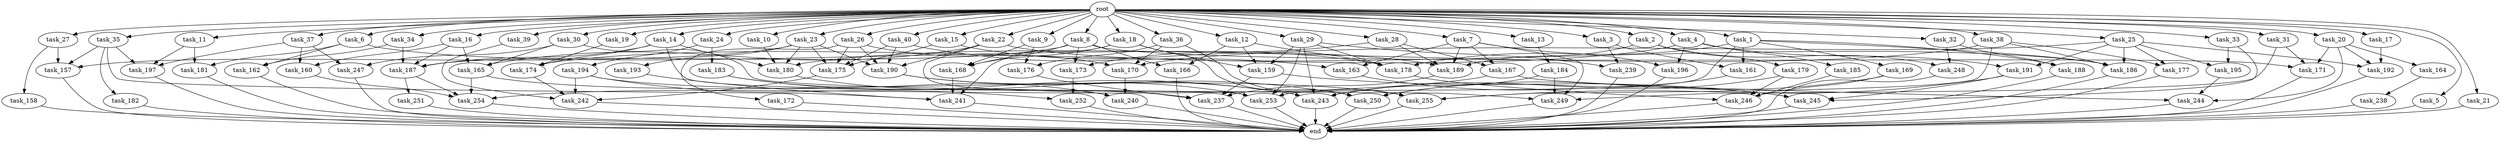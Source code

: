 digraph G {
  task_8 [size="102.400000"];
  task_239 [size="109951162777.600006"];
  task_173 [size="35218731827.200005"];
  task_158 [size="42090679500.800003"];
  task_17 [size="102.400000"];
  task_247 [size="97066260889.600006"];
  task_32 [size="102.400000"];
  root [size="0.000000"];
  task_242 [size="85040352460.800003"];
  task_157 [size="133143986176.000000"];
  task_161 [size="97066260889.600006"];
  task_159 [size="138297946931.200012"];
  task_26 [size="102.400000"];
  task_15 [size="102.400000"];
  task_252 [size="55834574848.000000"];
  task_251 [size="54975581388.800003"];
  task_167 [size="99643241267.200012"];
  task_255 [size="170080704921.600006"];
  task_166 [size="91053306675.200012"];
  task_33 [size="102.400000"];
  task_186 [size="191555541401.600006"];
  task_181 [size="127990025420.800003"];
  task_241 [size="118541097369.600006"];
  task_176 [size="63565515980.800003"];
  task_13 [size="102.400000"];
  task_30 [size="102.400000"];
  task_5 [size="102.400000"];
  task_183 [size="7730941132.800000"];
  task_6 [size="102.400000"];
  task_7 [size="102.400000"];
  task_240 [size="104797202022.400009"];
  task_22 [size="102.400000"];
  task_169 [size="42090679500.800003"];
  task_3 [size="102.400000"];
  task_179 [size="21474836480.000000"];
  task_187 [size="188119567564.800018"];
  task_164 [size="85899345920.000000"];
  task_188 [size="84181359001.600006"];
  task_162 [size="155477816115.200012"];
  task_193 [size="69578470195.199997"];
  task_35 [size="102.400000"];
  task_16 [size="102.400000"];
  task_191 [size="89335319756.800003"];
  task_175 [size="231928233984.000000"];
  task_253 [size="159772783411.200012"];
  task_189 [size="207017423667.200012"];
  task_160 [size="97066260889.600006"];
  task_182 [size="21474836480.000000"];
  task_245 [size="104797202022.400009"];
  task_12 [size="102.400000"];
  task_21 [size="102.400000"];
  task_18 [size="102.400000"];
  task_180 [size="170080704921.600006"];
  task_31 [size="102.400000"];
  task_244 [size="131425999257.600006"];
  task_9 [size="102.400000"];
  task_237 [size="98784247808.000000"];
  task_168 [size="56693568307.200005"];
  task_192 [size="241377162035.200012"];
  task_28 [size="102.400000"];
  task_174 [size="66142496358.400002"];
  task_177 [size="127990025420.800003"];
  task_29 [size="102.400000"];
  task_185 [size="3435973836.800000"];
  task_34 [size="102.400000"];
  task_10 [size="102.400000"];
  task_163 [size="140874927308.800018"];
  task_178 [size="188119567564.800018"];
  task_194 [size="7730941132.800000"];
  task_2 [size="102.400000"];
  task_171 [size="121118077747.200012"];
  end [size="0.000000"];
  task_184 [size="7730941132.800000"];
  task_197 [size="118541097369.600006"];
  task_39 [size="102.400000"];
  task_14 [size="102.400000"];
  task_24 [size="102.400000"];
  task_38 [size="102.400000"];
  task_195 [size="107374182400.000000"];
  task_243 [size="196709502156.800018"];
  task_19 [size="102.400000"];
  task_36 [size="102.400000"];
  task_196 [size="89335319756.800003"];
  task_170 [size="213889371340.800018"];
  task_25 [size="102.400000"];
  task_4 [size="102.400000"];
  task_40 [size="102.400000"];
  task_172 [size="85899345920.000000"];
  task_27 [size="102.400000"];
  task_254 [size="165785737625.600006"];
  task_23 [size="102.400000"];
  task_37 [size="102.400000"];
  task_165 [size="105656195481.600006"];
  task_1 [size="102.400000"];
  task_11 [size="102.400000"];
  task_190 [size="231928233984.000000"];
  task_249 [size="145169894604.800018"];
  task_20 [size="102.400000"];
  task_250 [size="32641751449.600002"];
  task_246 [size="61847529062.400002"];
  task_238 [size="30923764531.200001"];
  task_248 [size="63565515980.800003"];

  task_8 -> task_168 [size="209715200.000000"];
  task_8 -> task_166 [size="209715200.000000"];
  task_8 -> task_171 [size="209715200.000000"];
  task_8 -> task_187 [size="209715200.000000"];
  task_8 -> task_173 [size="209715200.000000"];
  task_239 -> end [size="1.000000"];
  task_173 -> task_252 [size="134217728.000000"];
  task_158 -> end [size="1.000000"];
  task_17 -> task_192 [size="679477248.000000"];
  task_247 -> end [size="1.000000"];
  task_32 -> task_188 [size="411041792.000000"];
  task_32 -> task_248 [size="411041792.000000"];
  root -> task_8 [size="1.000000"];
  root -> task_14 [size="1.000000"];
  root -> task_24 [size="1.000000"];
  root -> task_13 [size="1.000000"];
  root -> task_33 [size="1.000000"];
  root -> task_12 [size="1.000000"];
  root -> task_21 [size="1.000000"];
  root -> task_18 [size="1.000000"];
  root -> task_22 [size="1.000000"];
  root -> task_31 [size="1.000000"];
  root -> task_9 [size="1.000000"];
  root -> task_5 [size="1.000000"];
  root -> task_36 [size="1.000000"];
  root -> task_32 [size="1.000000"];
  root -> task_26 [size="1.000000"];
  root -> task_15 [size="1.000000"];
  root -> task_6 [size="1.000000"];
  root -> task_4 [size="1.000000"];
  root -> task_25 [size="1.000000"];
  root -> task_40 [size="1.000000"];
  root -> task_30 [size="1.000000"];
  root -> task_34 [size="1.000000"];
  root -> task_3 [size="1.000000"];
  root -> task_19 [size="1.000000"];
  root -> task_10 [size="1.000000"];
  root -> task_23 [size="1.000000"];
  root -> task_37 [size="1.000000"];
  root -> task_39 [size="1.000000"];
  root -> task_1 [size="1.000000"];
  root -> task_11 [size="1.000000"];
  root -> task_17 [size="1.000000"];
  root -> task_2 [size="1.000000"];
  root -> task_29 [size="1.000000"];
  root -> task_20 [size="1.000000"];
  root -> task_35 [size="1.000000"];
  root -> task_7 [size="1.000000"];
  root -> task_27 [size="1.000000"];
  root -> task_38 [size="1.000000"];
  root -> task_28 [size="1.000000"];
  root -> task_16 [size="1.000000"];
  task_242 -> end [size="1.000000"];
  task_157 -> end [size="1.000000"];
  task_161 -> task_250 [size="75497472.000000"];
  task_159 -> task_245 [size="209715200.000000"];
  task_159 -> task_237 [size="209715200.000000"];
  task_26 -> task_190 [size="838860800.000000"];
  task_26 -> task_172 [size="838860800.000000"];
  task_26 -> task_170 [size="838860800.000000"];
  task_26 -> task_175 [size="838860800.000000"];
  task_15 -> task_175 [size="209715200.000000"];
  task_15 -> task_178 [size="209715200.000000"];
  task_252 -> end [size="1.000000"];
  task_251 -> end [size="1.000000"];
  task_167 -> task_244 [size="411041792.000000"];
  task_167 -> task_254 [size="411041792.000000"];
  task_255 -> end [size="1.000000"];
  task_166 -> end [size="1.000000"];
  task_33 -> task_245 [size="209715200.000000"];
  task_33 -> task_195 [size="209715200.000000"];
  task_186 -> end [size="1.000000"];
  task_181 -> end [size="1.000000"];
  task_241 -> end [size="1.000000"];
  task_176 -> task_237 [size="209715200.000000"];
  task_13 -> task_184 [size="75497472.000000"];
  task_30 -> task_249 [size="411041792.000000"];
  task_30 -> task_165 [size="411041792.000000"];
  task_30 -> task_247 [size="411041792.000000"];
  task_5 -> end [size="1.000000"];
  task_183 -> task_240 [size="679477248.000000"];
  task_183 -> task_243 [size="679477248.000000"];
  task_6 -> task_181 [size="838860800.000000"];
  task_6 -> task_162 [size="838860800.000000"];
  task_6 -> task_189 [size="838860800.000000"];
  task_7 -> task_163 [size="838860800.000000"];
  task_7 -> task_196 [size="838860800.000000"];
  task_7 -> task_167 [size="838860800.000000"];
  task_7 -> task_249 [size="838860800.000000"];
  task_7 -> task_189 [size="838860800.000000"];
  task_240 -> end [size="1.000000"];
  task_22 -> task_190 [size="209715200.000000"];
  task_22 -> task_165 [size="209715200.000000"];
  task_22 -> task_240 [size="209715200.000000"];
  task_22 -> task_186 [size="209715200.000000"];
  task_169 -> task_250 [size="33554432.000000"];
  task_169 -> task_246 [size="33554432.000000"];
  task_3 -> task_161 [size="536870912.000000"];
  task_3 -> task_239 [size="536870912.000000"];
  task_179 -> task_246 [size="134217728.000000"];
  task_179 -> task_243 [size="134217728.000000"];
  task_187 -> task_251 [size="536870912.000000"];
  task_187 -> task_254 [size="536870912.000000"];
  task_164 -> task_238 [size="301989888.000000"];
  task_188 -> end [size="1.000000"];
  task_162 -> end [size="1.000000"];
  task_193 -> task_241 [size="679477248.000000"];
  task_35 -> task_157 [size="209715200.000000"];
  task_35 -> task_241 [size="209715200.000000"];
  task_35 -> task_197 [size="209715200.000000"];
  task_35 -> task_182 [size="209715200.000000"];
  task_16 -> task_160 [size="411041792.000000"];
  task_16 -> task_165 [size="411041792.000000"];
  task_16 -> task_187 [size="411041792.000000"];
  task_191 -> task_245 [size="301989888.000000"];
  task_191 -> task_255 [size="301989888.000000"];
  task_175 -> task_242 [size="75497472.000000"];
  task_253 -> end [size="1.000000"];
  task_189 -> task_237 [size="134217728.000000"];
  task_160 -> task_254 [size="134217728.000000"];
  task_182 -> end [size="1.000000"];
  task_245 -> end [size="1.000000"];
  task_12 -> task_159 [size="679477248.000000"];
  task_12 -> task_166 [size="679477248.000000"];
  task_12 -> task_178 [size="679477248.000000"];
  task_21 -> end [size="1.000000"];
  task_18 -> task_159 [size="134217728.000000"];
  task_18 -> task_241 [size="134217728.000000"];
  task_18 -> task_250 [size="134217728.000000"];
  task_18 -> task_168 [size="134217728.000000"];
  task_180 -> task_243 [size="536870912.000000"];
  task_31 -> task_249 [size="134217728.000000"];
  task_31 -> task_171 [size="134217728.000000"];
  task_244 -> end [size="1.000000"];
  task_9 -> task_176 [size="209715200.000000"];
  task_9 -> task_168 [size="209715200.000000"];
  task_237 -> end [size="1.000000"];
  task_168 -> task_241 [size="134217728.000000"];
  task_192 -> end [size="1.000000"];
  task_28 -> task_189 [size="134217728.000000"];
  task_28 -> task_167 [size="134217728.000000"];
  task_28 -> task_173 [size="134217728.000000"];
  task_174 -> task_242 [size="134217728.000000"];
  task_177 -> end [size="1.000000"];
  task_29 -> task_159 [size="536870912.000000"];
  task_29 -> task_253 [size="536870912.000000"];
  task_29 -> task_178 [size="536870912.000000"];
  task_29 -> task_243 [size="536870912.000000"];
  task_29 -> task_239 [size="536870912.000000"];
  task_185 -> task_246 [size="134217728.000000"];
  task_34 -> task_162 [size="679477248.000000"];
  task_34 -> task_187 [size="679477248.000000"];
  task_10 -> task_180 [size="33554432.000000"];
  task_163 -> task_245 [size="301989888.000000"];
  task_178 -> task_246 [size="301989888.000000"];
  task_194 -> task_242 [size="411041792.000000"];
  task_194 -> task_237 [size="411041792.000000"];
  task_194 -> task_252 [size="411041792.000000"];
  task_2 -> task_189 [size="209715200.000000"];
  task_2 -> task_179 [size="209715200.000000"];
  task_2 -> task_248 [size="209715200.000000"];
  task_171 -> end [size="1.000000"];
  task_184 -> task_249 [size="33554432.000000"];
  task_184 -> task_243 [size="33554432.000000"];
  task_197 -> end [size="1.000000"];
  task_39 -> task_242 [size="209715200.000000"];
  task_14 -> task_180 [size="536870912.000000"];
  task_14 -> task_174 [size="536870912.000000"];
  task_14 -> task_253 [size="536870912.000000"];
  task_14 -> task_187 [size="536870912.000000"];
  task_24 -> task_194 [size="75497472.000000"];
  task_24 -> task_183 [size="75497472.000000"];
  task_38 -> task_255 [size="411041792.000000"];
  task_38 -> task_180 [size="411041792.000000"];
  task_38 -> task_177 [size="411041792.000000"];
  task_38 -> task_186 [size="411041792.000000"];
  task_195 -> task_244 [size="33554432.000000"];
  task_243 -> end [size="1.000000"];
  task_19 -> task_174 [size="75497472.000000"];
  task_36 -> task_170 [size="411041792.000000"];
  task_36 -> task_176 [size="411041792.000000"];
  task_36 -> task_255 [size="411041792.000000"];
  task_196 -> end [size="1.000000"];
  task_170 -> task_240 [size="134217728.000000"];
  task_25 -> task_186 [size="838860800.000000"];
  task_25 -> task_192 [size="838860800.000000"];
  task_25 -> task_191 [size="838860800.000000"];
  task_25 -> task_170 [size="838860800.000000"];
  task_25 -> task_195 [size="838860800.000000"];
  task_25 -> task_177 [size="838860800.000000"];
  task_4 -> task_185 [size="33554432.000000"];
  task_4 -> task_191 [size="33554432.000000"];
  task_4 -> task_174 [size="33554432.000000"];
  task_4 -> task_196 [size="33554432.000000"];
  task_40 -> task_190 [size="536870912.000000"];
  task_40 -> task_175 [size="536870912.000000"];
  task_40 -> task_163 [size="536870912.000000"];
  task_172 -> end [size="1.000000"];
  task_27 -> task_157 [size="411041792.000000"];
  task_27 -> task_158 [size="411041792.000000"];
  task_254 -> end [size="1.000000"];
  task_23 -> task_190 [size="679477248.000000"];
  task_23 -> task_193 [size="679477248.000000"];
  task_23 -> task_175 [size="679477248.000000"];
  task_23 -> task_180 [size="679477248.000000"];
  task_23 -> task_157 [size="679477248.000000"];
  task_37 -> task_160 [size="536870912.000000"];
  task_37 -> task_197 [size="536870912.000000"];
  task_37 -> task_247 [size="536870912.000000"];
  task_165 -> task_255 [size="536870912.000000"];
  task_165 -> task_254 [size="536870912.000000"];
  task_1 -> task_161 [size="411041792.000000"];
  task_1 -> task_186 [size="411041792.000000"];
  task_1 -> task_188 [size="411041792.000000"];
  task_1 -> task_169 [size="411041792.000000"];
  task_1 -> task_253 [size="411041792.000000"];
  task_1 -> task_178 [size="411041792.000000"];
  task_11 -> task_181 [size="411041792.000000"];
  task_11 -> task_197 [size="411041792.000000"];
  task_190 -> task_250 [size="75497472.000000"];
  task_190 -> task_253 [size="75497472.000000"];
  task_249 -> end [size="1.000000"];
  task_20 -> task_164 [size="838860800.000000"];
  task_20 -> task_244 [size="838860800.000000"];
  task_20 -> task_171 [size="838860800.000000"];
  task_20 -> task_192 [size="838860800.000000"];
  task_250 -> end [size="1.000000"];
  task_246 -> end [size="1.000000"];
  task_238 -> end [size="1.000000"];
  task_248 -> end [size="1.000000"];
}
